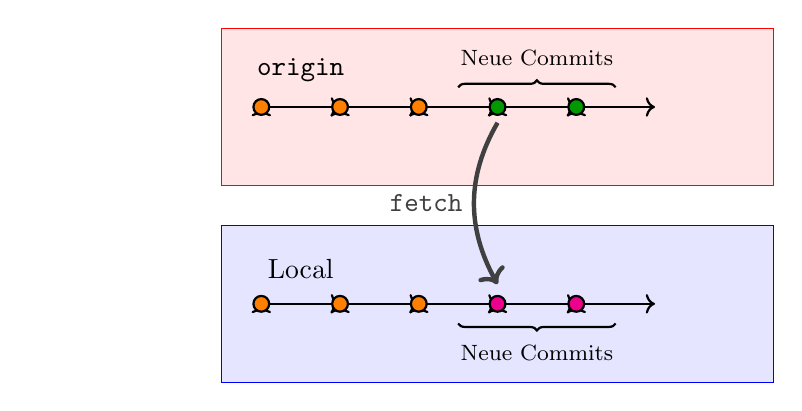 ﻿\usetikzlibrary{calc}
\usetikzlibrary{bending}
\usetikzlibrary{decorations.pathreplacing}

\pgfdeclarelayer{bg}
\pgfsetlayers{bg,main}

\begin{tikzpicture}
	\node (rem) at (0, 0) {}
					(.5,0) node[above=.2cm] {\texttt{origin}};

	\node (loc) at (0,-2.5) {}
					(.5,-2.5) node[above=.2cm] {Local};

	\begin{pgfonlayer}{bg}
	\draw[red, fill=red!10] ($(rem)+(-.5,1)$) rectangle ($(rem)+(6.5,-1)$);
	\draw[blue, fill=blue!10] ($(loc)+(-.5,1)$) rectangle ($(loc)+(6.5,-1)$);
	\end{pgfonlayer}

	\foreach \x in {0,...,2}
	{
		\draw[thick, black, ->] ($(rem)+(\x,0)$) edge ++(1, 0);
		\draw[thick, black, fill=orange] ($(rem)+(\x, 0)$) circle [radius=.1];

		\draw[thick, black, ->] ($(loc)+(\x, 0)$) edge ++(1, 0);
		\draw[thick, black, fill=orange] ($(loc)+(\x, 0)$) circle [radius=.1];
	}

	\foreach \x in {3,...,4}
	{
		\draw[thick, black, ->] ($(rem)+(\x,0)$) edge ++(1, 0);
		\draw[thick, black, fill=green!60!black] ($(rem)+(\x, 0)$) circle [radius=.1];

		\draw[thick, black, ->] ($(loc)+(\x, 0)$) edge ++(1, 0);
		\draw[thick, black, fill=magenta] ($(loc)+(\x, 0)$) circle [radius=.1];
	}

	\draw[thick, decorate, decoration={brace}] (2.5, .25) 
		-- node[above=.15cm]{\footnotesize Neue Commits} (4.5,.25);
	\draw[thick, decorate, decoration={brace, mirror}] (2.5, -2.75) 
		-- node[below=.15cm]{\footnotesize Neue Commits} (4.5,-2.75);

	\draw[ultra thick, <-, darkgray] (3, -2.25) to[bend left]
		node[pos=.5, left]{\texttt{fetch}} (3,-.2);
\end{tikzpicture}